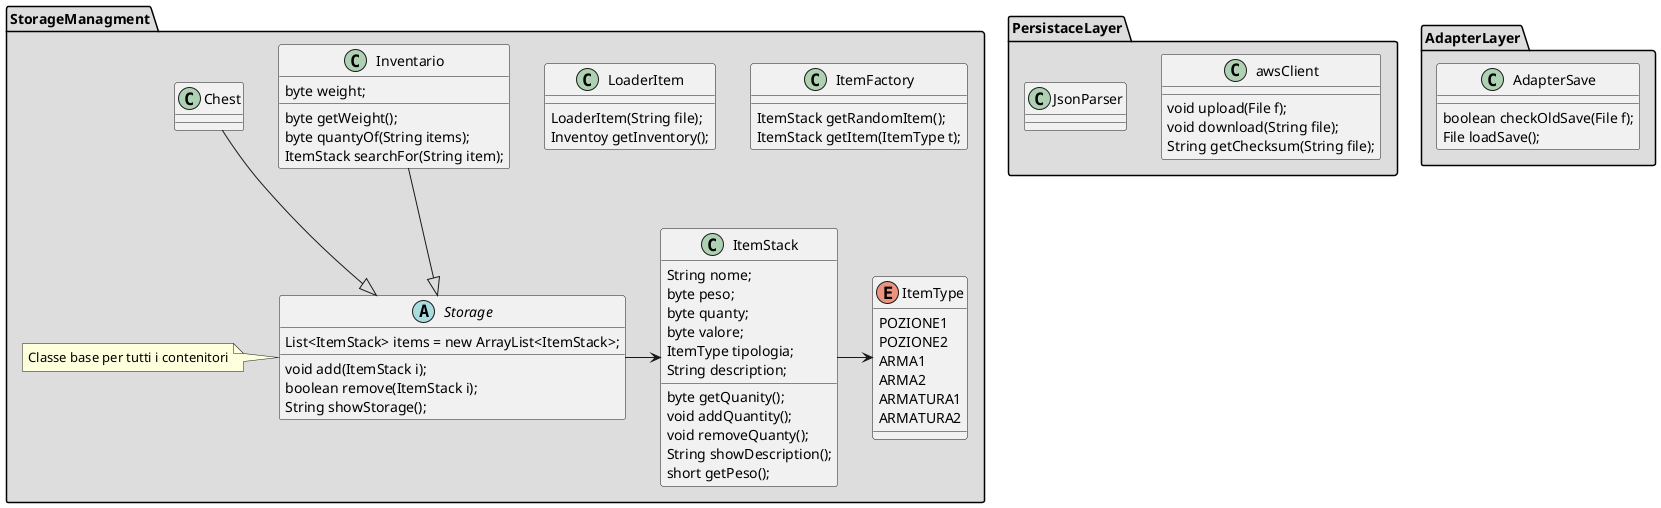 @startuml
package "StorageManagment" #DDDDDD{  /'songole tipologie elementi'/
class ItemFactory
{
  ItemStack getRandomItem();
  ItemStack getItem(ItemType t);
}

class LoaderItem{
  LoaderItem(String file);
  Inventoy getInventory();
}

 class ItemStack {
   String nome;
   byte peso;
   byte quanty;
   byte valore;
   ItemType tipologia;   
   String description;
   
   byte getQuanity();
   void addQuantity();
   void removeQuanty();
   String showDescription();
   short getPeso();
   /'tutti set get'/
  
}

enum ItemType{
  POZIONE1
  POZIONE2
  ARMA1
  ARMA2
  ARMATURA1
  ARMATURA2
}

/'gestione di infiniti item'/
abstract Storage{   
  List<ItemStack> items = new ArrayList<ItemStack>;

  void add(ItemStack i);
  boolean remove(ItemStack i);   /'restituisce false se storage è vuoto'/
  String showStorage();
}
note left of Storage : Classe base per tutti i contenitori

class Inventario{ /'Non serve pesoMax perche è gia presente in player'/
  byte weight;

  byte getWeight();
  byte quantyOf(String items);
  ItemStack searchFor(String item);
}

class Chest{
}

}
Storage -> ItemStack 
Inventario --|> Storage

Chest --|> Storage
ItemStack -> ItemType




package PersistaceLayer #DDDDDD{
  class awsClient{
    void upload(File f);
    void download(String file);
    String getChecksum(String file);
  }

  class JsonParser{
    
  }
  
}

package AdapterLayer #DDDDDD{
  class AdapterSave{
    boolean checkOldSave(File f);
    File loadSave(); /'file'/
  }
}
@enduml